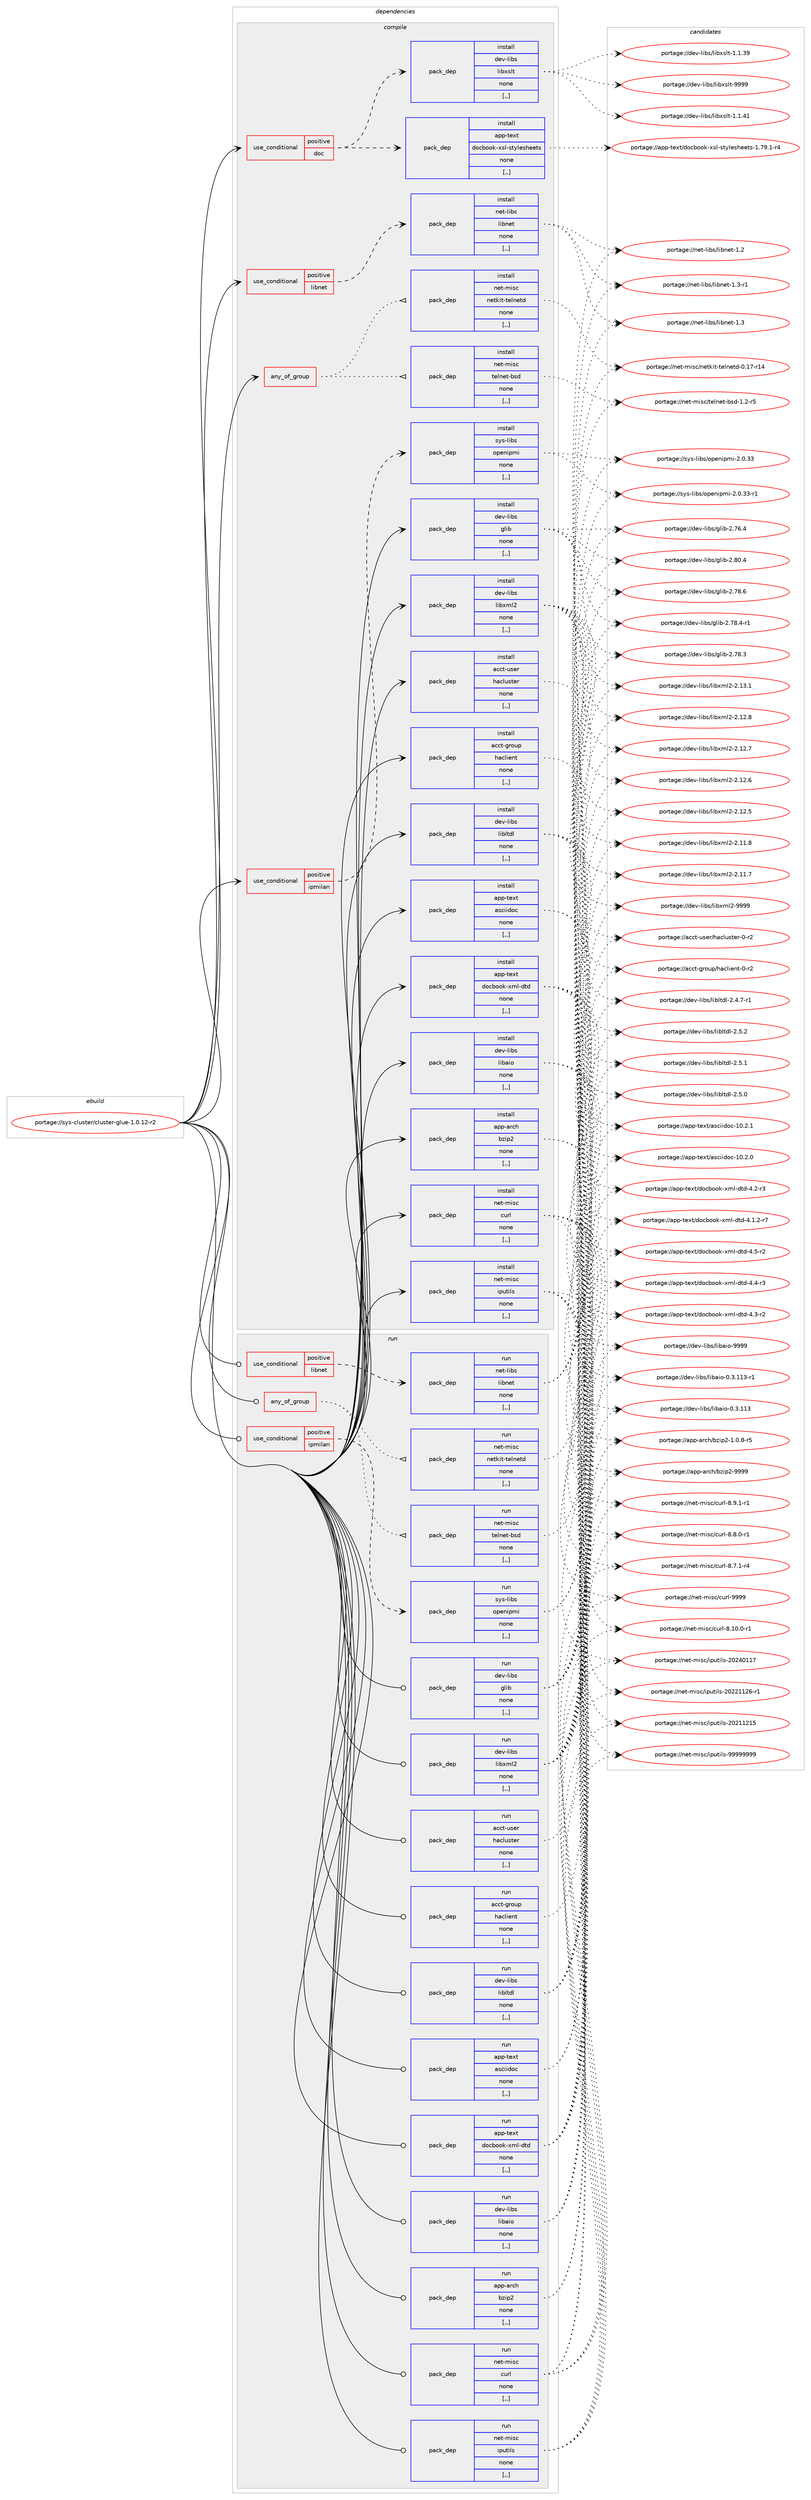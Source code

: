 digraph prolog {

# *************
# Graph options
# *************

newrank=true;
concentrate=true;
compound=true;
graph [rankdir=LR,fontname=Helvetica,fontsize=10,ranksep=1.5];#, ranksep=2.5, nodesep=0.2];
edge  [arrowhead=vee];
node  [fontname=Helvetica,fontsize=10];

# **********
# The ebuild
# **********

subgraph cluster_leftcol {
color=gray;
label=<<i>ebuild</i>>;
id [label="portage://sys-cluster/cluster-glue-1.0.12-r2", color=red, width=4, href="../sys-cluster/cluster-glue-1.0.12-r2.svg"];
}

# ****************
# The dependencies
# ****************

subgraph cluster_midcol {
color=gray;
label=<<i>dependencies</i>>;
subgraph cluster_compile {
fillcolor="#eeeeee";
style=filled;
label=<<i>compile</i>>;
subgraph any6254 {
dependency941204 [label=<<TABLE BORDER="0" CELLBORDER="1" CELLSPACING="0" CELLPADDING="4"><TR><TD CELLPADDING="10">any_of_group</TD></TR></TABLE>>, shape=none, color=red];subgraph pack686162 {
dependency941205 [label=<<TABLE BORDER="0" CELLBORDER="1" CELLSPACING="0" CELLPADDING="4" WIDTH="220"><TR><TD ROWSPAN="6" CELLPADDING="30">pack_dep</TD></TR><TR><TD WIDTH="110">install</TD></TR><TR><TD>net-misc</TD></TR><TR><TD>netkit-telnetd</TD></TR><TR><TD>none</TD></TR><TR><TD>[,,]</TD></TR></TABLE>>, shape=none, color=blue];
}
dependency941204:e -> dependency941205:w [weight=20,style="dotted",arrowhead="oinv"];
subgraph pack686163 {
dependency941206 [label=<<TABLE BORDER="0" CELLBORDER="1" CELLSPACING="0" CELLPADDING="4" WIDTH="220"><TR><TD ROWSPAN="6" CELLPADDING="30">pack_dep</TD></TR><TR><TD WIDTH="110">install</TD></TR><TR><TD>net-misc</TD></TR><TR><TD>telnet-bsd</TD></TR><TR><TD>none</TD></TR><TR><TD>[,,]</TD></TR></TABLE>>, shape=none, color=blue];
}
dependency941204:e -> dependency941206:w [weight=20,style="dotted",arrowhead="oinv"];
}
id:e -> dependency941204:w [weight=20,style="solid",arrowhead="vee"];
subgraph cond248352 {
dependency941207 [label=<<TABLE BORDER="0" CELLBORDER="1" CELLSPACING="0" CELLPADDING="4"><TR><TD ROWSPAN="3" CELLPADDING="10">use_conditional</TD></TR><TR><TD>positive</TD></TR><TR><TD>doc</TD></TR></TABLE>>, shape=none, color=red];
subgraph pack686164 {
dependency941208 [label=<<TABLE BORDER="0" CELLBORDER="1" CELLSPACING="0" CELLPADDING="4" WIDTH="220"><TR><TD ROWSPAN="6" CELLPADDING="30">pack_dep</TD></TR><TR><TD WIDTH="110">install</TD></TR><TR><TD>dev-libs</TD></TR><TR><TD>libxslt</TD></TR><TR><TD>none</TD></TR><TR><TD>[,,]</TD></TR></TABLE>>, shape=none, color=blue];
}
dependency941207:e -> dependency941208:w [weight=20,style="dashed",arrowhead="vee"];
subgraph pack686165 {
dependency941209 [label=<<TABLE BORDER="0" CELLBORDER="1" CELLSPACING="0" CELLPADDING="4" WIDTH="220"><TR><TD ROWSPAN="6" CELLPADDING="30">pack_dep</TD></TR><TR><TD WIDTH="110">install</TD></TR><TR><TD>app-text</TD></TR><TR><TD>docbook-xsl-stylesheets</TD></TR><TR><TD>none</TD></TR><TR><TD>[,,]</TD></TR></TABLE>>, shape=none, color=blue];
}
dependency941207:e -> dependency941209:w [weight=20,style="dashed",arrowhead="vee"];
}
id:e -> dependency941207:w [weight=20,style="solid",arrowhead="vee"];
subgraph cond248353 {
dependency941210 [label=<<TABLE BORDER="0" CELLBORDER="1" CELLSPACING="0" CELLPADDING="4"><TR><TD ROWSPAN="3" CELLPADDING="10">use_conditional</TD></TR><TR><TD>positive</TD></TR><TR><TD>ipmilan</TD></TR></TABLE>>, shape=none, color=red];
subgraph pack686166 {
dependency941211 [label=<<TABLE BORDER="0" CELLBORDER="1" CELLSPACING="0" CELLPADDING="4" WIDTH="220"><TR><TD ROWSPAN="6" CELLPADDING="30">pack_dep</TD></TR><TR><TD WIDTH="110">install</TD></TR><TR><TD>sys-libs</TD></TR><TR><TD>openipmi</TD></TR><TR><TD>none</TD></TR><TR><TD>[,,]</TD></TR></TABLE>>, shape=none, color=blue];
}
dependency941210:e -> dependency941211:w [weight=20,style="dashed",arrowhead="vee"];
}
id:e -> dependency941210:w [weight=20,style="solid",arrowhead="vee"];
subgraph cond248354 {
dependency941212 [label=<<TABLE BORDER="0" CELLBORDER="1" CELLSPACING="0" CELLPADDING="4"><TR><TD ROWSPAN="3" CELLPADDING="10">use_conditional</TD></TR><TR><TD>positive</TD></TR><TR><TD>libnet</TD></TR></TABLE>>, shape=none, color=red];
subgraph pack686167 {
dependency941213 [label=<<TABLE BORDER="0" CELLBORDER="1" CELLSPACING="0" CELLPADDING="4" WIDTH="220"><TR><TD ROWSPAN="6" CELLPADDING="30">pack_dep</TD></TR><TR><TD WIDTH="110">install</TD></TR><TR><TD>net-libs</TD></TR><TR><TD>libnet</TD></TR><TR><TD>none</TD></TR><TR><TD>[,,]</TD></TR></TABLE>>, shape=none, color=blue];
}
dependency941212:e -> dependency941213:w [weight=20,style="dashed",arrowhead="vee"];
}
id:e -> dependency941212:w [weight=20,style="solid",arrowhead="vee"];
subgraph pack686168 {
dependency941214 [label=<<TABLE BORDER="0" CELLBORDER="1" CELLSPACING="0" CELLPADDING="4" WIDTH="220"><TR><TD ROWSPAN="6" CELLPADDING="30">pack_dep</TD></TR><TR><TD WIDTH="110">install</TD></TR><TR><TD>acct-group</TD></TR><TR><TD>haclient</TD></TR><TR><TD>none</TD></TR><TR><TD>[,,]</TD></TR></TABLE>>, shape=none, color=blue];
}
id:e -> dependency941214:w [weight=20,style="solid",arrowhead="vee"];
subgraph pack686169 {
dependency941215 [label=<<TABLE BORDER="0" CELLBORDER="1" CELLSPACING="0" CELLPADDING="4" WIDTH="220"><TR><TD ROWSPAN="6" CELLPADDING="30">pack_dep</TD></TR><TR><TD WIDTH="110">install</TD></TR><TR><TD>acct-user</TD></TR><TR><TD>hacluster</TD></TR><TR><TD>none</TD></TR><TR><TD>[,,]</TD></TR></TABLE>>, shape=none, color=blue];
}
id:e -> dependency941215:w [weight=20,style="solid",arrowhead="vee"];
subgraph pack686170 {
dependency941216 [label=<<TABLE BORDER="0" CELLBORDER="1" CELLSPACING="0" CELLPADDING="4" WIDTH="220"><TR><TD ROWSPAN="6" CELLPADDING="30">pack_dep</TD></TR><TR><TD WIDTH="110">install</TD></TR><TR><TD>app-arch</TD></TR><TR><TD>bzip2</TD></TR><TR><TD>none</TD></TR><TR><TD>[,,]</TD></TR></TABLE>>, shape=none, color=blue];
}
id:e -> dependency941216:w [weight=20,style="solid",arrowhead="vee"];
subgraph pack686171 {
dependency941217 [label=<<TABLE BORDER="0" CELLBORDER="1" CELLSPACING="0" CELLPADDING="4" WIDTH="220"><TR><TD ROWSPAN="6" CELLPADDING="30">pack_dep</TD></TR><TR><TD WIDTH="110">install</TD></TR><TR><TD>app-text</TD></TR><TR><TD>asciidoc</TD></TR><TR><TD>none</TD></TR><TR><TD>[,,]</TD></TR></TABLE>>, shape=none, color=blue];
}
id:e -> dependency941217:w [weight=20,style="solid",arrowhead="vee"];
subgraph pack686172 {
dependency941218 [label=<<TABLE BORDER="0" CELLBORDER="1" CELLSPACING="0" CELLPADDING="4" WIDTH="220"><TR><TD ROWSPAN="6" CELLPADDING="30">pack_dep</TD></TR><TR><TD WIDTH="110">install</TD></TR><TR><TD>app-text</TD></TR><TR><TD>docbook-xml-dtd</TD></TR><TR><TD>none</TD></TR><TR><TD>[,,]</TD></TR></TABLE>>, shape=none, color=blue];
}
id:e -> dependency941218:w [weight=20,style="solid",arrowhead="vee"];
subgraph pack686173 {
dependency941219 [label=<<TABLE BORDER="0" CELLBORDER="1" CELLSPACING="0" CELLPADDING="4" WIDTH="220"><TR><TD ROWSPAN="6" CELLPADDING="30">pack_dep</TD></TR><TR><TD WIDTH="110">install</TD></TR><TR><TD>dev-libs</TD></TR><TR><TD>glib</TD></TR><TR><TD>none</TD></TR><TR><TD>[,,]</TD></TR></TABLE>>, shape=none, color=blue];
}
id:e -> dependency941219:w [weight=20,style="solid",arrowhead="vee"];
subgraph pack686174 {
dependency941220 [label=<<TABLE BORDER="0" CELLBORDER="1" CELLSPACING="0" CELLPADDING="4" WIDTH="220"><TR><TD ROWSPAN="6" CELLPADDING="30">pack_dep</TD></TR><TR><TD WIDTH="110">install</TD></TR><TR><TD>dev-libs</TD></TR><TR><TD>libaio</TD></TR><TR><TD>none</TD></TR><TR><TD>[,,]</TD></TR></TABLE>>, shape=none, color=blue];
}
id:e -> dependency941220:w [weight=20,style="solid",arrowhead="vee"];
subgraph pack686175 {
dependency941221 [label=<<TABLE BORDER="0" CELLBORDER="1" CELLSPACING="0" CELLPADDING="4" WIDTH="220"><TR><TD ROWSPAN="6" CELLPADDING="30">pack_dep</TD></TR><TR><TD WIDTH="110">install</TD></TR><TR><TD>dev-libs</TD></TR><TR><TD>libltdl</TD></TR><TR><TD>none</TD></TR><TR><TD>[,,]</TD></TR></TABLE>>, shape=none, color=blue];
}
id:e -> dependency941221:w [weight=20,style="solid",arrowhead="vee"];
subgraph pack686176 {
dependency941222 [label=<<TABLE BORDER="0" CELLBORDER="1" CELLSPACING="0" CELLPADDING="4" WIDTH="220"><TR><TD ROWSPAN="6" CELLPADDING="30">pack_dep</TD></TR><TR><TD WIDTH="110">install</TD></TR><TR><TD>dev-libs</TD></TR><TR><TD>libxml2</TD></TR><TR><TD>none</TD></TR><TR><TD>[,,]</TD></TR></TABLE>>, shape=none, color=blue];
}
id:e -> dependency941222:w [weight=20,style="solid",arrowhead="vee"];
subgraph pack686177 {
dependency941223 [label=<<TABLE BORDER="0" CELLBORDER="1" CELLSPACING="0" CELLPADDING="4" WIDTH="220"><TR><TD ROWSPAN="6" CELLPADDING="30">pack_dep</TD></TR><TR><TD WIDTH="110">install</TD></TR><TR><TD>net-misc</TD></TR><TR><TD>curl</TD></TR><TR><TD>none</TD></TR><TR><TD>[,,]</TD></TR></TABLE>>, shape=none, color=blue];
}
id:e -> dependency941223:w [weight=20,style="solid",arrowhead="vee"];
subgraph pack686178 {
dependency941224 [label=<<TABLE BORDER="0" CELLBORDER="1" CELLSPACING="0" CELLPADDING="4" WIDTH="220"><TR><TD ROWSPAN="6" CELLPADDING="30">pack_dep</TD></TR><TR><TD WIDTH="110">install</TD></TR><TR><TD>net-misc</TD></TR><TR><TD>iputils</TD></TR><TR><TD>none</TD></TR><TR><TD>[,,]</TD></TR></TABLE>>, shape=none, color=blue];
}
id:e -> dependency941224:w [weight=20,style="solid",arrowhead="vee"];
}
subgraph cluster_compileandrun {
fillcolor="#eeeeee";
style=filled;
label=<<i>compile and run</i>>;
}
subgraph cluster_run {
fillcolor="#eeeeee";
style=filled;
label=<<i>run</i>>;
subgraph any6255 {
dependency941225 [label=<<TABLE BORDER="0" CELLBORDER="1" CELLSPACING="0" CELLPADDING="4"><TR><TD CELLPADDING="10">any_of_group</TD></TR></TABLE>>, shape=none, color=red];subgraph pack686179 {
dependency941226 [label=<<TABLE BORDER="0" CELLBORDER="1" CELLSPACING="0" CELLPADDING="4" WIDTH="220"><TR><TD ROWSPAN="6" CELLPADDING="30">pack_dep</TD></TR><TR><TD WIDTH="110">run</TD></TR><TR><TD>net-misc</TD></TR><TR><TD>netkit-telnetd</TD></TR><TR><TD>none</TD></TR><TR><TD>[,,]</TD></TR></TABLE>>, shape=none, color=blue];
}
dependency941225:e -> dependency941226:w [weight=20,style="dotted",arrowhead="oinv"];
subgraph pack686180 {
dependency941227 [label=<<TABLE BORDER="0" CELLBORDER="1" CELLSPACING="0" CELLPADDING="4" WIDTH="220"><TR><TD ROWSPAN="6" CELLPADDING="30">pack_dep</TD></TR><TR><TD WIDTH="110">run</TD></TR><TR><TD>net-misc</TD></TR><TR><TD>telnet-bsd</TD></TR><TR><TD>none</TD></TR><TR><TD>[,,]</TD></TR></TABLE>>, shape=none, color=blue];
}
dependency941225:e -> dependency941227:w [weight=20,style="dotted",arrowhead="oinv"];
}
id:e -> dependency941225:w [weight=20,style="solid",arrowhead="odot"];
subgraph cond248355 {
dependency941228 [label=<<TABLE BORDER="0" CELLBORDER="1" CELLSPACING="0" CELLPADDING="4"><TR><TD ROWSPAN="3" CELLPADDING="10">use_conditional</TD></TR><TR><TD>positive</TD></TR><TR><TD>ipmilan</TD></TR></TABLE>>, shape=none, color=red];
subgraph pack686181 {
dependency941229 [label=<<TABLE BORDER="0" CELLBORDER="1" CELLSPACING="0" CELLPADDING="4" WIDTH="220"><TR><TD ROWSPAN="6" CELLPADDING="30">pack_dep</TD></TR><TR><TD WIDTH="110">run</TD></TR><TR><TD>sys-libs</TD></TR><TR><TD>openipmi</TD></TR><TR><TD>none</TD></TR><TR><TD>[,,]</TD></TR></TABLE>>, shape=none, color=blue];
}
dependency941228:e -> dependency941229:w [weight=20,style="dashed",arrowhead="vee"];
}
id:e -> dependency941228:w [weight=20,style="solid",arrowhead="odot"];
subgraph cond248356 {
dependency941230 [label=<<TABLE BORDER="0" CELLBORDER="1" CELLSPACING="0" CELLPADDING="4"><TR><TD ROWSPAN="3" CELLPADDING="10">use_conditional</TD></TR><TR><TD>positive</TD></TR><TR><TD>libnet</TD></TR></TABLE>>, shape=none, color=red];
subgraph pack686182 {
dependency941231 [label=<<TABLE BORDER="0" CELLBORDER="1" CELLSPACING="0" CELLPADDING="4" WIDTH="220"><TR><TD ROWSPAN="6" CELLPADDING="30">pack_dep</TD></TR><TR><TD WIDTH="110">run</TD></TR><TR><TD>net-libs</TD></TR><TR><TD>libnet</TD></TR><TR><TD>none</TD></TR><TR><TD>[,,]</TD></TR></TABLE>>, shape=none, color=blue];
}
dependency941230:e -> dependency941231:w [weight=20,style="dashed",arrowhead="vee"];
}
id:e -> dependency941230:w [weight=20,style="solid",arrowhead="odot"];
subgraph pack686183 {
dependency941232 [label=<<TABLE BORDER="0" CELLBORDER="1" CELLSPACING="0" CELLPADDING="4" WIDTH="220"><TR><TD ROWSPAN="6" CELLPADDING="30">pack_dep</TD></TR><TR><TD WIDTH="110">run</TD></TR><TR><TD>acct-group</TD></TR><TR><TD>haclient</TD></TR><TR><TD>none</TD></TR><TR><TD>[,,]</TD></TR></TABLE>>, shape=none, color=blue];
}
id:e -> dependency941232:w [weight=20,style="solid",arrowhead="odot"];
subgraph pack686184 {
dependency941233 [label=<<TABLE BORDER="0" CELLBORDER="1" CELLSPACING="0" CELLPADDING="4" WIDTH="220"><TR><TD ROWSPAN="6" CELLPADDING="30">pack_dep</TD></TR><TR><TD WIDTH="110">run</TD></TR><TR><TD>acct-user</TD></TR><TR><TD>hacluster</TD></TR><TR><TD>none</TD></TR><TR><TD>[,,]</TD></TR></TABLE>>, shape=none, color=blue];
}
id:e -> dependency941233:w [weight=20,style="solid",arrowhead="odot"];
subgraph pack686185 {
dependency941234 [label=<<TABLE BORDER="0" CELLBORDER="1" CELLSPACING="0" CELLPADDING="4" WIDTH="220"><TR><TD ROWSPAN="6" CELLPADDING="30">pack_dep</TD></TR><TR><TD WIDTH="110">run</TD></TR><TR><TD>app-arch</TD></TR><TR><TD>bzip2</TD></TR><TR><TD>none</TD></TR><TR><TD>[,,]</TD></TR></TABLE>>, shape=none, color=blue];
}
id:e -> dependency941234:w [weight=20,style="solid",arrowhead="odot"];
subgraph pack686186 {
dependency941235 [label=<<TABLE BORDER="0" CELLBORDER="1" CELLSPACING="0" CELLPADDING="4" WIDTH="220"><TR><TD ROWSPAN="6" CELLPADDING="30">pack_dep</TD></TR><TR><TD WIDTH="110">run</TD></TR><TR><TD>app-text</TD></TR><TR><TD>asciidoc</TD></TR><TR><TD>none</TD></TR><TR><TD>[,,]</TD></TR></TABLE>>, shape=none, color=blue];
}
id:e -> dependency941235:w [weight=20,style="solid",arrowhead="odot"];
subgraph pack686187 {
dependency941236 [label=<<TABLE BORDER="0" CELLBORDER="1" CELLSPACING="0" CELLPADDING="4" WIDTH="220"><TR><TD ROWSPAN="6" CELLPADDING="30">pack_dep</TD></TR><TR><TD WIDTH="110">run</TD></TR><TR><TD>app-text</TD></TR><TR><TD>docbook-xml-dtd</TD></TR><TR><TD>none</TD></TR><TR><TD>[,,]</TD></TR></TABLE>>, shape=none, color=blue];
}
id:e -> dependency941236:w [weight=20,style="solid",arrowhead="odot"];
subgraph pack686188 {
dependency941237 [label=<<TABLE BORDER="0" CELLBORDER="1" CELLSPACING="0" CELLPADDING="4" WIDTH="220"><TR><TD ROWSPAN="6" CELLPADDING="30">pack_dep</TD></TR><TR><TD WIDTH="110">run</TD></TR><TR><TD>dev-libs</TD></TR><TR><TD>glib</TD></TR><TR><TD>none</TD></TR><TR><TD>[,,]</TD></TR></TABLE>>, shape=none, color=blue];
}
id:e -> dependency941237:w [weight=20,style="solid",arrowhead="odot"];
subgraph pack686189 {
dependency941238 [label=<<TABLE BORDER="0" CELLBORDER="1" CELLSPACING="0" CELLPADDING="4" WIDTH="220"><TR><TD ROWSPAN="6" CELLPADDING="30">pack_dep</TD></TR><TR><TD WIDTH="110">run</TD></TR><TR><TD>dev-libs</TD></TR><TR><TD>libaio</TD></TR><TR><TD>none</TD></TR><TR><TD>[,,]</TD></TR></TABLE>>, shape=none, color=blue];
}
id:e -> dependency941238:w [weight=20,style="solid",arrowhead="odot"];
subgraph pack686190 {
dependency941239 [label=<<TABLE BORDER="0" CELLBORDER="1" CELLSPACING="0" CELLPADDING="4" WIDTH="220"><TR><TD ROWSPAN="6" CELLPADDING="30">pack_dep</TD></TR><TR><TD WIDTH="110">run</TD></TR><TR><TD>dev-libs</TD></TR><TR><TD>libltdl</TD></TR><TR><TD>none</TD></TR><TR><TD>[,,]</TD></TR></TABLE>>, shape=none, color=blue];
}
id:e -> dependency941239:w [weight=20,style="solid",arrowhead="odot"];
subgraph pack686191 {
dependency941240 [label=<<TABLE BORDER="0" CELLBORDER="1" CELLSPACING="0" CELLPADDING="4" WIDTH="220"><TR><TD ROWSPAN="6" CELLPADDING="30">pack_dep</TD></TR><TR><TD WIDTH="110">run</TD></TR><TR><TD>dev-libs</TD></TR><TR><TD>libxml2</TD></TR><TR><TD>none</TD></TR><TR><TD>[,,]</TD></TR></TABLE>>, shape=none, color=blue];
}
id:e -> dependency941240:w [weight=20,style="solid",arrowhead="odot"];
subgraph pack686192 {
dependency941241 [label=<<TABLE BORDER="0" CELLBORDER="1" CELLSPACING="0" CELLPADDING="4" WIDTH="220"><TR><TD ROWSPAN="6" CELLPADDING="30">pack_dep</TD></TR><TR><TD WIDTH="110">run</TD></TR><TR><TD>net-misc</TD></TR><TR><TD>curl</TD></TR><TR><TD>none</TD></TR><TR><TD>[,,]</TD></TR></TABLE>>, shape=none, color=blue];
}
id:e -> dependency941241:w [weight=20,style="solid",arrowhead="odot"];
subgraph pack686193 {
dependency941242 [label=<<TABLE BORDER="0" CELLBORDER="1" CELLSPACING="0" CELLPADDING="4" WIDTH="220"><TR><TD ROWSPAN="6" CELLPADDING="30">pack_dep</TD></TR><TR><TD WIDTH="110">run</TD></TR><TR><TD>net-misc</TD></TR><TR><TD>iputils</TD></TR><TR><TD>none</TD></TR><TR><TD>[,,]</TD></TR></TABLE>>, shape=none, color=blue];
}
id:e -> dependency941242:w [weight=20,style="solid",arrowhead="odot"];
}
}

# **************
# The candidates
# **************

subgraph cluster_choices {
rank=same;
color=gray;
label=<<i>candidates</i>>;

subgraph choice686162 {
color=black;
nodesep=1;
choice110101116451091051159947110101116107105116451161011081101011161004548464955451144952 [label="portage://net-misc/netkit-telnetd-0.17-r14", color=red, width=4,href="../net-misc/netkit-telnetd-0.17-r14.svg"];
dependency941205:e -> choice110101116451091051159947110101116107105116451161011081101011161004548464955451144952:w [style=dotted,weight="100"];
}
subgraph choice686163 {
color=black;
nodesep=1;
choice1101011164510910511599471161011081101011164598115100454946504511453 [label="portage://net-misc/telnet-bsd-1.2-r5", color=red, width=4,href="../net-misc/telnet-bsd-1.2-r5.svg"];
dependency941206:e -> choice1101011164510910511599471161011081101011164598115100454946504511453:w [style=dotted,weight="100"];
}
subgraph choice686164 {
color=black;
nodesep=1;
choice100101118451081059811547108105981201151081164557575757 [label="portage://dev-libs/libxslt-9999", color=red, width=4,href="../dev-libs/libxslt-9999.svg"];
choice1001011184510810598115471081059812011510811645494649465249 [label="portage://dev-libs/libxslt-1.1.41", color=red, width=4,href="../dev-libs/libxslt-1.1.41.svg"];
choice1001011184510810598115471081059812011510811645494649465157 [label="portage://dev-libs/libxslt-1.1.39", color=red, width=4,href="../dev-libs/libxslt-1.1.39.svg"];
dependency941208:e -> choice100101118451081059811547108105981201151081164557575757:w [style=dotted,weight="100"];
dependency941208:e -> choice1001011184510810598115471081059812011510811645494649465249:w [style=dotted,weight="100"];
dependency941208:e -> choice1001011184510810598115471081059812011510811645494649465157:w [style=dotted,weight="100"];
}
subgraph choice686165 {
color=black;
nodesep=1;
choice97112112451161011201164710011199981111111074512011510845115116121108101115104101101116115454946555746494511452 [label="portage://app-text/docbook-xsl-stylesheets-1.79.1-r4", color=red, width=4,href="../app-text/docbook-xsl-stylesheets-1.79.1-r4.svg"];
dependency941209:e -> choice97112112451161011201164710011199981111111074512011510845115116121108101115104101101116115454946555746494511452:w [style=dotted,weight="100"];
}
subgraph choice686166 {
color=black;
nodesep=1;
choice115121115451081059811547111112101110105112109105455046484651514511449 [label="portage://sys-libs/openipmi-2.0.33-r1", color=red, width=4,href="../sys-libs/openipmi-2.0.33-r1.svg"];
choice11512111545108105981154711111210111010511210910545504648465151 [label="portage://sys-libs/openipmi-2.0.33", color=red, width=4,href="../sys-libs/openipmi-2.0.33.svg"];
dependency941211:e -> choice115121115451081059811547111112101110105112109105455046484651514511449:w [style=dotted,weight="100"];
dependency941211:e -> choice11512111545108105981154711111210111010511210910545504648465151:w [style=dotted,weight="100"];
}
subgraph choice686167 {
color=black;
nodesep=1;
choice11010111645108105981154710810598110101116454946514511449 [label="portage://net-libs/libnet-1.3-r1", color=red, width=4,href="../net-libs/libnet-1.3-r1.svg"];
choice1101011164510810598115471081059811010111645494651 [label="portage://net-libs/libnet-1.3", color=red, width=4,href="../net-libs/libnet-1.3.svg"];
choice1101011164510810598115471081059811010111645494650 [label="portage://net-libs/libnet-1.2", color=red, width=4,href="../net-libs/libnet-1.2.svg"];
dependency941213:e -> choice11010111645108105981154710810598110101116454946514511449:w [style=dotted,weight="100"];
dependency941213:e -> choice1101011164510810598115471081059811010111645494651:w [style=dotted,weight="100"];
dependency941213:e -> choice1101011164510810598115471081059811010111645494650:w [style=dotted,weight="100"];
}
subgraph choice686168 {
color=black;
nodesep=1;
choice9799991164510311411111711247104979910810510111011645484511450 [label="portage://acct-group/haclient-0-r2", color=red, width=4,href="../acct-group/haclient-0-r2.svg"];
dependency941214:e -> choice9799991164510311411111711247104979910810510111011645484511450:w [style=dotted,weight="100"];
}
subgraph choice686169 {
color=black;
nodesep=1;
choice9799991164511711510111447104979910811711511610111445484511450 [label="portage://acct-user/hacluster-0-r2", color=red, width=4,href="../acct-user/hacluster-0-r2.svg"];
dependency941215:e -> choice9799991164511711510111447104979910811711511610111445484511450:w [style=dotted,weight="100"];
}
subgraph choice686170 {
color=black;
nodesep=1;
choice971121124597114991044798122105112504557575757 [label="portage://app-arch/bzip2-9999", color=red, width=4,href="../app-arch/bzip2-9999.svg"];
choice971121124597114991044798122105112504549464846564511453 [label="portage://app-arch/bzip2-1.0.8-r5", color=red, width=4,href="../app-arch/bzip2-1.0.8-r5.svg"];
dependency941216:e -> choice971121124597114991044798122105112504557575757:w [style=dotted,weight="100"];
dependency941216:e -> choice971121124597114991044798122105112504549464846564511453:w [style=dotted,weight="100"];
}
subgraph choice686171 {
color=black;
nodesep=1;
choice97112112451161011201164797115991051051001119945494846504649 [label="portage://app-text/asciidoc-10.2.1", color=red, width=4,href="../app-text/asciidoc-10.2.1.svg"];
choice97112112451161011201164797115991051051001119945494846504648 [label="portage://app-text/asciidoc-10.2.0", color=red, width=4,href="../app-text/asciidoc-10.2.0.svg"];
dependency941217:e -> choice97112112451161011201164797115991051051001119945494846504649:w [style=dotted,weight="100"];
dependency941217:e -> choice97112112451161011201164797115991051051001119945494846504648:w [style=dotted,weight="100"];
}
subgraph choice686172 {
color=black;
nodesep=1;
choice97112112451161011201164710011199981111111074512010910845100116100455246534511450 [label="portage://app-text/docbook-xml-dtd-4.5-r2", color=red, width=4,href="../app-text/docbook-xml-dtd-4.5-r2.svg"];
choice97112112451161011201164710011199981111111074512010910845100116100455246524511451 [label="portage://app-text/docbook-xml-dtd-4.4-r3", color=red, width=4,href="../app-text/docbook-xml-dtd-4.4-r3.svg"];
choice97112112451161011201164710011199981111111074512010910845100116100455246514511450 [label="portage://app-text/docbook-xml-dtd-4.3-r2", color=red, width=4,href="../app-text/docbook-xml-dtd-4.3-r2.svg"];
choice97112112451161011201164710011199981111111074512010910845100116100455246504511451 [label="portage://app-text/docbook-xml-dtd-4.2-r3", color=red, width=4,href="../app-text/docbook-xml-dtd-4.2-r3.svg"];
choice971121124511610112011647100111999811111110745120109108451001161004552464946504511455 [label="portage://app-text/docbook-xml-dtd-4.1.2-r7", color=red, width=4,href="../app-text/docbook-xml-dtd-4.1.2-r7.svg"];
dependency941218:e -> choice97112112451161011201164710011199981111111074512010910845100116100455246534511450:w [style=dotted,weight="100"];
dependency941218:e -> choice97112112451161011201164710011199981111111074512010910845100116100455246524511451:w [style=dotted,weight="100"];
dependency941218:e -> choice97112112451161011201164710011199981111111074512010910845100116100455246514511450:w [style=dotted,weight="100"];
dependency941218:e -> choice97112112451161011201164710011199981111111074512010910845100116100455246504511451:w [style=dotted,weight="100"];
dependency941218:e -> choice971121124511610112011647100111999811111110745120109108451001161004552464946504511455:w [style=dotted,weight="100"];
}
subgraph choice686173 {
color=black;
nodesep=1;
choice1001011184510810598115471031081059845504656484652 [label="portage://dev-libs/glib-2.80.4", color=red, width=4,href="../dev-libs/glib-2.80.4.svg"];
choice1001011184510810598115471031081059845504655564654 [label="portage://dev-libs/glib-2.78.6", color=red, width=4,href="../dev-libs/glib-2.78.6.svg"];
choice10010111845108105981154710310810598455046555646524511449 [label="portage://dev-libs/glib-2.78.4-r1", color=red, width=4,href="../dev-libs/glib-2.78.4-r1.svg"];
choice1001011184510810598115471031081059845504655564651 [label="portage://dev-libs/glib-2.78.3", color=red, width=4,href="../dev-libs/glib-2.78.3.svg"];
choice1001011184510810598115471031081059845504655544652 [label="portage://dev-libs/glib-2.76.4", color=red, width=4,href="../dev-libs/glib-2.76.4.svg"];
dependency941219:e -> choice1001011184510810598115471031081059845504656484652:w [style=dotted,weight="100"];
dependency941219:e -> choice1001011184510810598115471031081059845504655564654:w [style=dotted,weight="100"];
dependency941219:e -> choice10010111845108105981154710310810598455046555646524511449:w [style=dotted,weight="100"];
dependency941219:e -> choice1001011184510810598115471031081059845504655564651:w [style=dotted,weight="100"];
dependency941219:e -> choice1001011184510810598115471031081059845504655544652:w [style=dotted,weight="100"];
}
subgraph choice686174 {
color=black;
nodesep=1;
choice10010111845108105981154710810598971051114557575757 [label="portage://dev-libs/libaio-9999", color=red, width=4,href="../dev-libs/libaio-9999.svg"];
choice100101118451081059811547108105989710511145484651464949514511449 [label="portage://dev-libs/libaio-0.3.113-r1", color=red, width=4,href="../dev-libs/libaio-0.3.113-r1.svg"];
choice10010111845108105981154710810598971051114548465146494951 [label="portage://dev-libs/libaio-0.3.113", color=red, width=4,href="../dev-libs/libaio-0.3.113.svg"];
dependency941220:e -> choice10010111845108105981154710810598971051114557575757:w [style=dotted,weight="100"];
dependency941220:e -> choice100101118451081059811547108105989710511145484651464949514511449:w [style=dotted,weight="100"];
dependency941220:e -> choice10010111845108105981154710810598971051114548465146494951:w [style=dotted,weight="100"];
}
subgraph choice686175 {
color=black;
nodesep=1;
choice10010111845108105981154710810598108116100108455046534650 [label="portage://dev-libs/libltdl-2.5.2", color=red, width=4,href="../dev-libs/libltdl-2.5.2.svg"];
choice10010111845108105981154710810598108116100108455046534649 [label="portage://dev-libs/libltdl-2.5.1", color=red, width=4,href="../dev-libs/libltdl-2.5.1.svg"];
choice10010111845108105981154710810598108116100108455046534648 [label="portage://dev-libs/libltdl-2.5.0", color=red, width=4,href="../dev-libs/libltdl-2.5.0.svg"];
choice100101118451081059811547108105981081161001084550465246554511449 [label="portage://dev-libs/libltdl-2.4.7-r1", color=red, width=4,href="../dev-libs/libltdl-2.4.7-r1.svg"];
dependency941221:e -> choice10010111845108105981154710810598108116100108455046534650:w [style=dotted,weight="100"];
dependency941221:e -> choice10010111845108105981154710810598108116100108455046534649:w [style=dotted,weight="100"];
dependency941221:e -> choice10010111845108105981154710810598108116100108455046534648:w [style=dotted,weight="100"];
dependency941221:e -> choice100101118451081059811547108105981081161001084550465246554511449:w [style=dotted,weight="100"];
}
subgraph choice686176 {
color=black;
nodesep=1;
choice10010111845108105981154710810598120109108504557575757 [label="portage://dev-libs/libxml2-9999", color=red, width=4,href="../dev-libs/libxml2-9999.svg"];
choice100101118451081059811547108105981201091085045504649514649 [label="portage://dev-libs/libxml2-2.13.1", color=red, width=4,href="../dev-libs/libxml2-2.13.1.svg"];
choice100101118451081059811547108105981201091085045504649504656 [label="portage://dev-libs/libxml2-2.12.8", color=red, width=4,href="../dev-libs/libxml2-2.12.8.svg"];
choice100101118451081059811547108105981201091085045504649504655 [label="portage://dev-libs/libxml2-2.12.7", color=red, width=4,href="../dev-libs/libxml2-2.12.7.svg"];
choice100101118451081059811547108105981201091085045504649504654 [label="portage://dev-libs/libxml2-2.12.6", color=red, width=4,href="../dev-libs/libxml2-2.12.6.svg"];
choice100101118451081059811547108105981201091085045504649504653 [label="portage://dev-libs/libxml2-2.12.5", color=red, width=4,href="../dev-libs/libxml2-2.12.5.svg"];
choice100101118451081059811547108105981201091085045504649494656 [label="portage://dev-libs/libxml2-2.11.8", color=red, width=4,href="../dev-libs/libxml2-2.11.8.svg"];
choice100101118451081059811547108105981201091085045504649494655 [label="portage://dev-libs/libxml2-2.11.7", color=red, width=4,href="../dev-libs/libxml2-2.11.7.svg"];
dependency941222:e -> choice10010111845108105981154710810598120109108504557575757:w [style=dotted,weight="100"];
dependency941222:e -> choice100101118451081059811547108105981201091085045504649514649:w [style=dotted,weight="100"];
dependency941222:e -> choice100101118451081059811547108105981201091085045504649504656:w [style=dotted,weight="100"];
dependency941222:e -> choice100101118451081059811547108105981201091085045504649504655:w [style=dotted,weight="100"];
dependency941222:e -> choice100101118451081059811547108105981201091085045504649504654:w [style=dotted,weight="100"];
dependency941222:e -> choice100101118451081059811547108105981201091085045504649504653:w [style=dotted,weight="100"];
dependency941222:e -> choice100101118451081059811547108105981201091085045504649494656:w [style=dotted,weight="100"];
dependency941222:e -> choice100101118451081059811547108105981201091085045504649494655:w [style=dotted,weight="100"];
}
subgraph choice686177 {
color=black;
nodesep=1;
choice110101116451091051159947991171141084557575757 [label="portage://net-misc/curl-9999", color=red, width=4,href="../net-misc/curl-9999.svg"];
choice11010111645109105115994799117114108455646494846484511449 [label="portage://net-misc/curl-8.10.0-r1", color=red, width=4,href="../net-misc/curl-8.10.0-r1.svg"];
choice110101116451091051159947991171141084556465746494511449 [label="portage://net-misc/curl-8.9.1-r1", color=red, width=4,href="../net-misc/curl-8.9.1-r1.svg"];
choice110101116451091051159947991171141084556465646484511449 [label="portage://net-misc/curl-8.8.0-r1", color=red, width=4,href="../net-misc/curl-8.8.0-r1.svg"];
choice110101116451091051159947991171141084556465546494511452 [label="portage://net-misc/curl-8.7.1-r4", color=red, width=4,href="../net-misc/curl-8.7.1-r4.svg"];
dependency941223:e -> choice110101116451091051159947991171141084557575757:w [style=dotted,weight="100"];
dependency941223:e -> choice11010111645109105115994799117114108455646494846484511449:w [style=dotted,weight="100"];
dependency941223:e -> choice110101116451091051159947991171141084556465746494511449:w [style=dotted,weight="100"];
dependency941223:e -> choice110101116451091051159947991171141084556465646484511449:w [style=dotted,weight="100"];
dependency941223:e -> choice110101116451091051159947991171141084556465546494511452:w [style=dotted,weight="100"];
}
subgraph choice686178 {
color=black;
nodesep=1;
choice110101116451091051159947105112117116105108115455757575757575757 [label="portage://net-misc/iputils-99999999", color=red, width=4,href="../net-misc/iputils-99999999.svg"];
choice110101116451091051159947105112117116105108115455048505248494955 [label="portage://net-misc/iputils-20240117", color=red, width=4,href="../net-misc/iputils-20240117.svg"];
choice1101011164510910511599471051121171161051081154550485050494950544511449 [label="portage://net-misc/iputils-20221126-r1", color=red, width=4,href="../net-misc/iputils-20221126-r1.svg"];
choice110101116451091051159947105112117116105108115455048504949504953 [label="portage://net-misc/iputils-20211215", color=red, width=4,href="../net-misc/iputils-20211215.svg"];
dependency941224:e -> choice110101116451091051159947105112117116105108115455757575757575757:w [style=dotted,weight="100"];
dependency941224:e -> choice110101116451091051159947105112117116105108115455048505248494955:w [style=dotted,weight="100"];
dependency941224:e -> choice1101011164510910511599471051121171161051081154550485050494950544511449:w [style=dotted,weight="100"];
dependency941224:e -> choice110101116451091051159947105112117116105108115455048504949504953:w [style=dotted,weight="100"];
}
subgraph choice686179 {
color=black;
nodesep=1;
choice110101116451091051159947110101116107105116451161011081101011161004548464955451144952 [label="portage://net-misc/netkit-telnetd-0.17-r14", color=red, width=4,href="../net-misc/netkit-telnetd-0.17-r14.svg"];
dependency941226:e -> choice110101116451091051159947110101116107105116451161011081101011161004548464955451144952:w [style=dotted,weight="100"];
}
subgraph choice686180 {
color=black;
nodesep=1;
choice1101011164510910511599471161011081101011164598115100454946504511453 [label="portage://net-misc/telnet-bsd-1.2-r5", color=red, width=4,href="../net-misc/telnet-bsd-1.2-r5.svg"];
dependency941227:e -> choice1101011164510910511599471161011081101011164598115100454946504511453:w [style=dotted,weight="100"];
}
subgraph choice686181 {
color=black;
nodesep=1;
choice115121115451081059811547111112101110105112109105455046484651514511449 [label="portage://sys-libs/openipmi-2.0.33-r1", color=red, width=4,href="../sys-libs/openipmi-2.0.33-r1.svg"];
choice11512111545108105981154711111210111010511210910545504648465151 [label="portage://sys-libs/openipmi-2.0.33", color=red, width=4,href="../sys-libs/openipmi-2.0.33.svg"];
dependency941229:e -> choice115121115451081059811547111112101110105112109105455046484651514511449:w [style=dotted,weight="100"];
dependency941229:e -> choice11512111545108105981154711111210111010511210910545504648465151:w [style=dotted,weight="100"];
}
subgraph choice686182 {
color=black;
nodesep=1;
choice11010111645108105981154710810598110101116454946514511449 [label="portage://net-libs/libnet-1.3-r1", color=red, width=4,href="../net-libs/libnet-1.3-r1.svg"];
choice1101011164510810598115471081059811010111645494651 [label="portage://net-libs/libnet-1.3", color=red, width=4,href="../net-libs/libnet-1.3.svg"];
choice1101011164510810598115471081059811010111645494650 [label="portage://net-libs/libnet-1.2", color=red, width=4,href="../net-libs/libnet-1.2.svg"];
dependency941231:e -> choice11010111645108105981154710810598110101116454946514511449:w [style=dotted,weight="100"];
dependency941231:e -> choice1101011164510810598115471081059811010111645494651:w [style=dotted,weight="100"];
dependency941231:e -> choice1101011164510810598115471081059811010111645494650:w [style=dotted,weight="100"];
}
subgraph choice686183 {
color=black;
nodesep=1;
choice9799991164510311411111711247104979910810510111011645484511450 [label="portage://acct-group/haclient-0-r2", color=red, width=4,href="../acct-group/haclient-0-r2.svg"];
dependency941232:e -> choice9799991164510311411111711247104979910810510111011645484511450:w [style=dotted,weight="100"];
}
subgraph choice686184 {
color=black;
nodesep=1;
choice9799991164511711510111447104979910811711511610111445484511450 [label="portage://acct-user/hacluster-0-r2", color=red, width=4,href="../acct-user/hacluster-0-r2.svg"];
dependency941233:e -> choice9799991164511711510111447104979910811711511610111445484511450:w [style=dotted,weight="100"];
}
subgraph choice686185 {
color=black;
nodesep=1;
choice971121124597114991044798122105112504557575757 [label="portage://app-arch/bzip2-9999", color=red, width=4,href="../app-arch/bzip2-9999.svg"];
choice971121124597114991044798122105112504549464846564511453 [label="portage://app-arch/bzip2-1.0.8-r5", color=red, width=4,href="../app-arch/bzip2-1.0.8-r5.svg"];
dependency941234:e -> choice971121124597114991044798122105112504557575757:w [style=dotted,weight="100"];
dependency941234:e -> choice971121124597114991044798122105112504549464846564511453:w [style=dotted,weight="100"];
}
subgraph choice686186 {
color=black;
nodesep=1;
choice97112112451161011201164797115991051051001119945494846504649 [label="portage://app-text/asciidoc-10.2.1", color=red, width=4,href="../app-text/asciidoc-10.2.1.svg"];
choice97112112451161011201164797115991051051001119945494846504648 [label="portage://app-text/asciidoc-10.2.0", color=red, width=4,href="../app-text/asciidoc-10.2.0.svg"];
dependency941235:e -> choice97112112451161011201164797115991051051001119945494846504649:w [style=dotted,weight="100"];
dependency941235:e -> choice97112112451161011201164797115991051051001119945494846504648:w [style=dotted,weight="100"];
}
subgraph choice686187 {
color=black;
nodesep=1;
choice97112112451161011201164710011199981111111074512010910845100116100455246534511450 [label="portage://app-text/docbook-xml-dtd-4.5-r2", color=red, width=4,href="../app-text/docbook-xml-dtd-4.5-r2.svg"];
choice97112112451161011201164710011199981111111074512010910845100116100455246524511451 [label="portage://app-text/docbook-xml-dtd-4.4-r3", color=red, width=4,href="../app-text/docbook-xml-dtd-4.4-r3.svg"];
choice97112112451161011201164710011199981111111074512010910845100116100455246514511450 [label="portage://app-text/docbook-xml-dtd-4.3-r2", color=red, width=4,href="../app-text/docbook-xml-dtd-4.3-r2.svg"];
choice97112112451161011201164710011199981111111074512010910845100116100455246504511451 [label="portage://app-text/docbook-xml-dtd-4.2-r3", color=red, width=4,href="../app-text/docbook-xml-dtd-4.2-r3.svg"];
choice971121124511610112011647100111999811111110745120109108451001161004552464946504511455 [label="portage://app-text/docbook-xml-dtd-4.1.2-r7", color=red, width=4,href="../app-text/docbook-xml-dtd-4.1.2-r7.svg"];
dependency941236:e -> choice97112112451161011201164710011199981111111074512010910845100116100455246534511450:w [style=dotted,weight="100"];
dependency941236:e -> choice97112112451161011201164710011199981111111074512010910845100116100455246524511451:w [style=dotted,weight="100"];
dependency941236:e -> choice97112112451161011201164710011199981111111074512010910845100116100455246514511450:w [style=dotted,weight="100"];
dependency941236:e -> choice97112112451161011201164710011199981111111074512010910845100116100455246504511451:w [style=dotted,weight="100"];
dependency941236:e -> choice971121124511610112011647100111999811111110745120109108451001161004552464946504511455:w [style=dotted,weight="100"];
}
subgraph choice686188 {
color=black;
nodesep=1;
choice1001011184510810598115471031081059845504656484652 [label="portage://dev-libs/glib-2.80.4", color=red, width=4,href="../dev-libs/glib-2.80.4.svg"];
choice1001011184510810598115471031081059845504655564654 [label="portage://dev-libs/glib-2.78.6", color=red, width=4,href="../dev-libs/glib-2.78.6.svg"];
choice10010111845108105981154710310810598455046555646524511449 [label="portage://dev-libs/glib-2.78.4-r1", color=red, width=4,href="../dev-libs/glib-2.78.4-r1.svg"];
choice1001011184510810598115471031081059845504655564651 [label="portage://dev-libs/glib-2.78.3", color=red, width=4,href="../dev-libs/glib-2.78.3.svg"];
choice1001011184510810598115471031081059845504655544652 [label="portage://dev-libs/glib-2.76.4", color=red, width=4,href="../dev-libs/glib-2.76.4.svg"];
dependency941237:e -> choice1001011184510810598115471031081059845504656484652:w [style=dotted,weight="100"];
dependency941237:e -> choice1001011184510810598115471031081059845504655564654:w [style=dotted,weight="100"];
dependency941237:e -> choice10010111845108105981154710310810598455046555646524511449:w [style=dotted,weight="100"];
dependency941237:e -> choice1001011184510810598115471031081059845504655564651:w [style=dotted,weight="100"];
dependency941237:e -> choice1001011184510810598115471031081059845504655544652:w [style=dotted,weight="100"];
}
subgraph choice686189 {
color=black;
nodesep=1;
choice10010111845108105981154710810598971051114557575757 [label="portage://dev-libs/libaio-9999", color=red, width=4,href="../dev-libs/libaio-9999.svg"];
choice100101118451081059811547108105989710511145484651464949514511449 [label="portage://dev-libs/libaio-0.3.113-r1", color=red, width=4,href="../dev-libs/libaio-0.3.113-r1.svg"];
choice10010111845108105981154710810598971051114548465146494951 [label="portage://dev-libs/libaio-0.3.113", color=red, width=4,href="../dev-libs/libaio-0.3.113.svg"];
dependency941238:e -> choice10010111845108105981154710810598971051114557575757:w [style=dotted,weight="100"];
dependency941238:e -> choice100101118451081059811547108105989710511145484651464949514511449:w [style=dotted,weight="100"];
dependency941238:e -> choice10010111845108105981154710810598971051114548465146494951:w [style=dotted,weight="100"];
}
subgraph choice686190 {
color=black;
nodesep=1;
choice10010111845108105981154710810598108116100108455046534650 [label="portage://dev-libs/libltdl-2.5.2", color=red, width=4,href="../dev-libs/libltdl-2.5.2.svg"];
choice10010111845108105981154710810598108116100108455046534649 [label="portage://dev-libs/libltdl-2.5.1", color=red, width=4,href="../dev-libs/libltdl-2.5.1.svg"];
choice10010111845108105981154710810598108116100108455046534648 [label="portage://dev-libs/libltdl-2.5.0", color=red, width=4,href="../dev-libs/libltdl-2.5.0.svg"];
choice100101118451081059811547108105981081161001084550465246554511449 [label="portage://dev-libs/libltdl-2.4.7-r1", color=red, width=4,href="../dev-libs/libltdl-2.4.7-r1.svg"];
dependency941239:e -> choice10010111845108105981154710810598108116100108455046534650:w [style=dotted,weight="100"];
dependency941239:e -> choice10010111845108105981154710810598108116100108455046534649:w [style=dotted,weight="100"];
dependency941239:e -> choice10010111845108105981154710810598108116100108455046534648:w [style=dotted,weight="100"];
dependency941239:e -> choice100101118451081059811547108105981081161001084550465246554511449:w [style=dotted,weight="100"];
}
subgraph choice686191 {
color=black;
nodesep=1;
choice10010111845108105981154710810598120109108504557575757 [label="portage://dev-libs/libxml2-9999", color=red, width=4,href="../dev-libs/libxml2-9999.svg"];
choice100101118451081059811547108105981201091085045504649514649 [label="portage://dev-libs/libxml2-2.13.1", color=red, width=4,href="../dev-libs/libxml2-2.13.1.svg"];
choice100101118451081059811547108105981201091085045504649504656 [label="portage://dev-libs/libxml2-2.12.8", color=red, width=4,href="../dev-libs/libxml2-2.12.8.svg"];
choice100101118451081059811547108105981201091085045504649504655 [label="portage://dev-libs/libxml2-2.12.7", color=red, width=4,href="../dev-libs/libxml2-2.12.7.svg"];
choice100101118451081059811547108105981201091085045504649504654 [label="portage://dev-libs/libxml2-2.12.6", color=red, width=4,href="../dev-libs/libxml2-2.12.6.svg"];
choice100101118451081059811547108105981201091085045504649504653 [label="portage://dev-libs/libxml2-2.12.5", color=red, width=4,href="../dev-libs/libxml2-2.12.5.svg"];
choice100101118451081059811547108105981201091085045504649494656 [label="portage://dev-libs/libxml2-2.11.8", color=red, width=4,href="../dev-libs/libxml2-2.11.8.svg"];
choice100101118451081059811547108105981201091085045504649494655 [label="portage://dev-libs/libxml2-2.11.7", color=red, width=4,href="../dev-libs/libxml2-2.11.7.svg"];
dependency941240:e -> choice10010111845108105981154710810598120109108504557575757:w [style=dotted,weight="100"];
dependency941240:e -> choice100101118451081059811547108105981201091085045504649514649:w [style=dotted,weight="100"];
dependency941240:e -> choice100101118451081059811547108105981201091085045504649504656:w [style=dotted,weight="100"];
dependency941240:e -> choice100101118451081059811547108105981201091085045504649504655:w [style=dotted,weight="100"];
dependency941240:e -> choice100101118451081059811547108105981201091085045504649504654:w [style=dotted,weight="100"];
dependency941240:e -> choice100101118451081059811547108105981201091085045504649504653:w [style=dotted,weight="100"];
dependency941240:e -> choice100101118451081059811547108105981201091085045504649494656:w [style=dotted,weight="100"];
dependency941240:e -> choice100101118451081059811547108105981201091085045504649494655:w [style=dotted,weight="100"];
}
subgraph choice686192 {
color=black;
nodesep=1;
choice110101116451091051159947991171141084557575757 [label="portage://net-misc/curl-9999", color=red, width=4,href="../net-misc/curl-9999.svg"];
choice11010111645109105115994799117114108455646494846484511449 [label="portage://net-misc/curl-8.10.0-r1", color=red, width=4,href="../net-misc/curl-8.10.0-r1.svg"];
choice110101116451091051159947991171141084556465746494511449 [label="portage://net-misc/curl-8.9.1-r1", color=red, width=4,href="../net-misc/curl-8.9.1-r1.svg"];
choice110101116451091051159947991171141084556465646484511449 [label="portage://net-misc/curl-8.8.0-r1", color=red, width=4,href="../net-misc/curl-8.8.0-r1.svg"];
choice110101116451091051159947991171141084556465546494511452 [label="portage://net-misc/curl-8.7.1-r4", color=red, width=4,href="../net-misc/curl-8.7.1-r4.svg"];
dependency941241:e -> choice110101116451091051159947991171141084557575757:w [style=dotted,weight="100"];
dependency941241:e -> choice11010111645109105115994799117114108455646494846484511449:w [style=dotted,weight="100"];
dependency941241:e -> choice110101116451091051159947991171141084556465746494511449:w [style=dotted,weight="100"];
dependency941241:e -> choice110101116451091051159947991171141084556465646484511449:w [style=dotted,weight="100"];
dependency941241:e -> choice110101116451091051159947991171141084556465546494511452:w [style=dotted,weight="100"];
}
subgraph choice686193 {
color=black;
nodesep=1;
choice110101116451091051159947105112117116105108115455757575757575757 [label="portage://net-misc/iputils-99999999", color=red, width=4,href="../net-misc/iputils-99999999.svg"];
choice110101116451091051159947105112117116105108115455048505248494955 [label="portage://net-misc/iputils-20240117", color=red, width=4,href="../net-misc/iputils-20240117.svg"];
choice1101011164510910511599471051121171161051081154550485050494950544511449 [label="portage://net-misc/iputils-20221126-r1", color=red, width=4,href="../net-misc/iputils-20221126-r1.svg"];
choice110101116451091051159947105112117116105108115455048504949504953 [label="portage://net-misc/iputils-20211215", color=red, width=4,href="../net-misc/iputils-20211215.svg"];
dependency941242:e -> choice110101116451091051159947105112117116105108115455757575757575757:w [style=dotted,weight="100"];
dependency941242:e -> choice110101116451091051159947105112117116105108115455048505248494955:w [style=dotted,weight="100"];
dependency941242:e -> choice1101011164510910511599471051121171161051081154550485050494950544511449:w [style=dotted,weight="100"];
dependency941242:e -> choice110101116451091051159947105112117116105108115455048504949504953:w [style=dotted,weight="100"];
}
}

}
